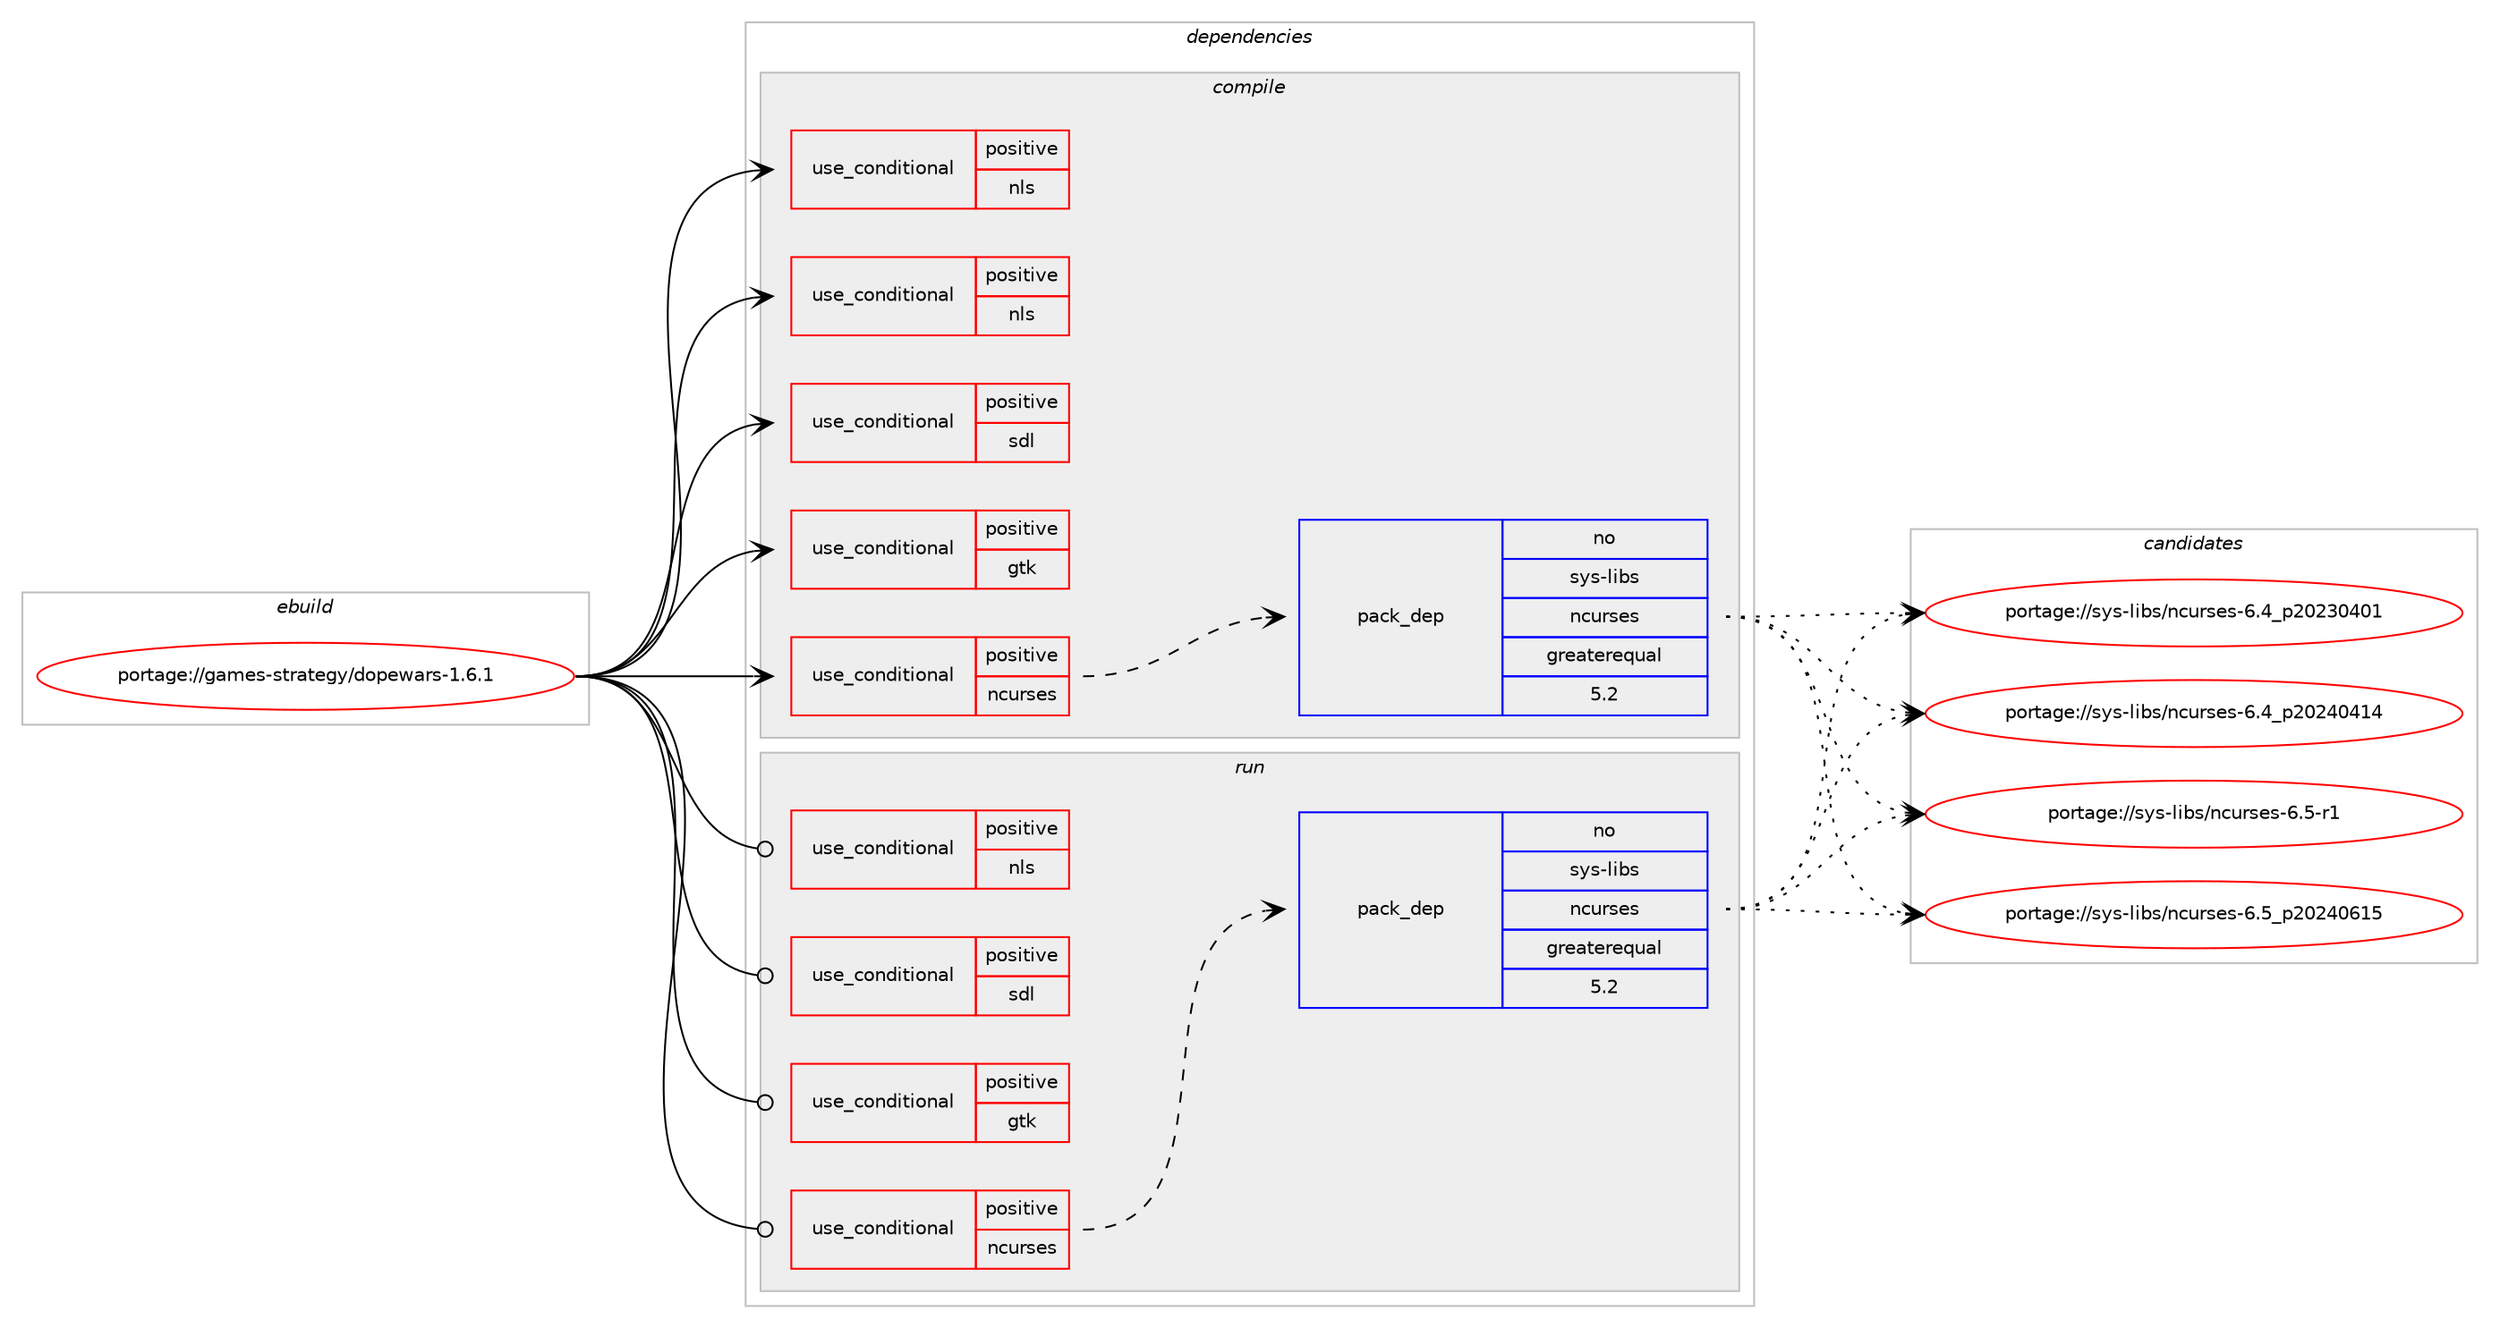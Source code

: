 digraph prolog {

# *************
# Graph options
# *************

newrank=true;
concentrate=true;
compound=true;
graph [rankdir=LR,fontname=Helvetica,fontsize=10,ranksep=1.5];#, ranksep=2.5, nodesep=0.2];
edge  [arrowhead=vee];
node  [fontname=Helvetica,fontsize=10];

# **********
# The ebuild
# **********

subgraph cluster_leftcol {
color=gray;
rank=same;
label=<<i>ebuild</i>>;
id [label="portage://games-strategy/dopewars-1.6.1", color=red, width=4, href="../games-strategy/dopewars-1.6.1.svg"];
}

# ****************
# The dependencies
# ****************

subgraph cluster_midcol {
color=gray;
label=<<i>dependencies</i>>;
subgraph cluster_compile {
fillcolor="#eeeeee";
style=filled;
label=<<i>compile</i>>;
subgraph cond63298 {
dependency116819 [label=<<TABLE BORDER="0" CELLBORDER="1" CELLSPACING="0" CELLPADDING="4"><TR><TD ROWSPAN="3" CELLPADDING="10">use_conditional</TD></TR><TR><TD>positive</TD></TR><TR><TD>gtk</TD></TR></TABLE>>, shape=none, color=red];
# *** BEGIN UNKNOWN DEPENDENCY TYPE (TODO) ***
# dependency116819 -> package_dependency(portage://games-strategy/dopewars-1.6.1,install,no,x11-libs,gtk+,none,[,,],[slot(2)],[])
# *** END UNKNOWN DEPENDENCY TYPE (TODO) ***

}
id:e -> dependency116819:w [weight=20,style="solid",arrowhead="vee"];
subgraph cond63299 {
dependency116820 [label=<<TABLE BORDER="0" CELLBORDER="1" CELLSPACING="0" CELLPADDING="4"><TR><TD ROWSPAN="3" CELLPADDING="10">use_conditional</TD></TR><TR><TD>positive</TD></TR><TR><TD>ncurses</TD></TR></TABLE>>, shape=none, color=red];
subgraph pack52016 {
dependency116821 [label=<<TABLE BORDER="0" CELLBORDER="1" CELLSPACING="0" CELLPADDING="4" WIDTH="220"><TR><TD ROWSPAN="6" CELLPADDING="30">pack_dep</TD></TR><TR><TD WIDTH="110">no</TD></TR><TR><TD>sys-libs</TD></TR><TR><TD>ncurses</TD></TR><TR><TD>greaterequal</TD></TR><TR><TD>5.2</TD></TR></TABLE>>, shape=none, color=blue];
}
dependency116820:e -> dependency116821:w [weight=20,style="dashed",arrowhead="vee"];
}
id:e -> dependency116820:w [weight=20,style="solid",arrowhead="vee"];
subgraph cond63300 {
dependency116822 [label=<<TABLE BORDER="0" CELLBORDER="1" CELLSPACING="0" CELLPADDING="4"><TR><TD ROWSPAN="3" CELLPADDING="10">use_conditional</TD></TR><TR><TD>positive</TD></TR><TR><TD>nls</TD></TR></TABLE>>, shape=none, color=red];
# *** BEGIN UNKNOWN DEPENDENCY TYPE (TODO) ***
# dependency116822 -> package_dependency(portage://games-strategy/dopewars-1.6.1,install,no,sys-devel,gettext,none,[,,],[],[])
# *** END UNKNOWN DEPENDENCY TYPE (TODO) ***

}
id:e -> dependency116822:w [weight=20,style="solid",arrowhead="vee"];
subgraph cond63301 {
dependency116823 [label=<<TABLE BORDER="0" CELLBORDER="1" CELLSPACING="0" CELLPADDING="4"><TR><TD ROWSPAN="3" CELLPADDING="10">use_conditional</TD></TR><TR><TD>positive</TD></TR><TR><TD>nls</TD></TR></TABLE>>, shape=none, color=red];
# *** BEGIN UNKNOWN DEPENDENCY TYPE (TODO) ***
# dependency116823 -> package_dependency(portage://games-strategy/dopewars-1.6.1,install,no,virtual,libintl,none,[,,],[],[])
# *** END UNKNOWN DEPENDENCY TYPE (TODO) ***

}
id:e -> dependency116823:w [weight=20,style="solid",arrowhead="vee"];
subgraph cond63302 {
dependency116824 [label=<<TABLE BORDER="0" CELLBORDER="1" CELLSPACING="0" CELLPADDING="4"><TR><TD ROWSPAN="3" CELLPADDING="10">use_conditional</TD></TR><TR><TD>positive</TD></TR><TR><TD>sdl</TD></TR></TABLE>>, shape=none, color=red];
# *** BEGIN UNKNOWN DEPENDENCY TYPE (TODO) ***
# dependency116824 -> package_dependency(portage://games-strategy/dopewars-1.6.1,install,no,media-libs,libsdl,none,[,,],[],[])
# *** END UNKNOWN DEPENDENCY TYPE (TODO) ***

# *** BEGIN UNKNOWN DEPENDENCY TYPE (TODO) ***
# dependency116824 -> package_dependency(portage://games-strategy/dopewars-1.6.1,install,no,media-libs,sdl-mixer,none,[,,],[],[])
# *** END UNKNOWN DEPENDENCY TYPE (TODO) ***

}
id:e -> dependency116824:w [weight=20,style="solid",arrowhead="vee"];
# *** BEGIN UNKNOWN DEPENDENCY TYPE (TODO) ***
# id -> package_dependency(portage://games-strategy/dopewars-1.6.1,install,no,dev-libs,glib,none,[,,],[slot(2)],[])
# *** END UNKNOWN DEPENDENCY TYPE (TODO) ***

}
subgraph cluster_compileandrun {
fillcolor="#eeeeee";
style=filled;
label=<<i>compile and run</i>>;
}
subgraph cluster_run {
fillcolor="#eeeeee";
style=filled;
label=<<i>run</i>>;
subgraph cond63303 {
dependency116825 [label=<<TABLE BORDER="0" CELLBORDER="1" CELLSPACING="0" CELLPADDING="4"><TR><TD ROWSPAN="3" CELLPADDING="10">use_conditional</TD></TR><TR><TD>positive</TD></TR><TR><TD>gtk</TD></TR></TABLE>>, shape=none, color=red];
# *** BEGIN UNKNOWN DEPENDENCY TYPE (TODO) ***
# dependency116825 -> package_dependency(portage://games-strategy/dopewars-1.6.1,run,no,x11-libs,gtk+,none,[,,],[slot(2)],[])
# *** END UNKNOWN DEPENDENCY TYPE (TODO) ***

}
id:e -> dependency116825:w [weight=20,style="solid",arrowhead="odot"];
subgraph cond63304 {
dependency116826 [label=<<TABLE BORDER="0" CELLBORDER="1" CELLSPACING="0" CELLPADDING="4"><TR><TD ROWSPAN="3" CELLPADDING="10">use_conditional</TD></TR><TR><TD>positive</TD></TR><TR><TD>ncurses</TD></TR></TABLE>>, shape=none, color=red];
subgraph pack52017 {
dependency116827 [label=<<TABLE BORDER="0" CELLBORDER="1" CELLSPACING="0" CELLPADDING="4" WIDTH="220"><TR><TD ROWSPAN="6" CELLPADDING="30">pack_dep</TD></TR><TR><TD WIDTH="110">no</TD></TR><TR><TD>sys-libs</TD></TR><TR><TD>ncurses</TD></TR><TR><TD>greaterequal</TD></TR><TR><TD>5.2</TD></TR></TABLE>>, shape=none, color=blue];
}
dependency116826:e -> dependency116827:w [weight=20,style="dashed",arrowhead="vee"];
}
id:e -> dependency116826:w [weight=20,style="solid",arrowhead="odot"];
subgraph cond63305 {
dependency116828 [label=<<TABLE BORDER="0" CELLBORDER="1" CELLSPACING="0" CELLPADDING="4"><TR><TD ROWSPAN="3" CELLPADDING="10">use_conditional</TD></TR><TR><TD>positive</TD></TR><TR><TD>nls</TD></TR></TABLE>>, shape=none, color=red];
# *** BEGIN UNKNOWN DEPENDENCY TYPE (TODO) ***
# dependency116828 -> package_dependency(portage://games-strategy/dopewars-1.6.1,run,no,virtual,libintl,none,[,,],[],[])
# *** END UNKNOWN DEPENDENCY TYPE (TODO) ***

}
id:e -> dependency116828:w [weight=20,style="solid",arrowhead="odot"];
subgraph cond63306 {
dependency116829 [label=<<TABLE BORDER="0" CELLBORDER="1" CELLSPACING="0" CELLPADDING="4"><TR><TD ROWSPAN="3" CELLPADDING="10">use_conditional</TD></TR><TR><TD>positive</TD></TR><TR><TD>sdl</TD></TR></TABLE>>, shape=none, color=red];
# *** BEGIN UNKNOWN DEPENDENCY TYPE (TODO) ***
# dependency116829 -> package_dependency(portage://games-strategy/dopewars-1.6.1,run,no,media-libs,libsdl,none,[,,],[],[])
# *** END UNKNOWN DEPENDENCY TYPE (TODO) ***

# *** BEGIN UNKNOWN DEPENDENCY TYPE (TODO) ***
# dependency116829 -> package_dependency(portage://games-strategy/dopewars-1.6.1,run,no,media-libs,sdl-mixer,none,[,,],[],[])
# *** END UNKNOWN DEPENDENCY TYPE (TODO) ***

}
id:e -> dependency116829:w [weight=20,style="solid",arrowhead="odot"];
# *** BEGIN UNKNOWN DEPENDENCY TYPE (TODO) ***
# id -> package_dependency(portage://games-strategy/dopewars-1.6.1,run,no,dev-libs,glib,none,[,,],[slot(2)],[])
# *** END UNKNOWN DEPENDENCY TYPE (TODO) ***

}
}

# **************
# The candidates
# **************

subgraph cluster_choices {
rank=same;
color=gray;
label=<<i>candidates</i>>;

subgraph choice52016 {
color=black;
nodesep=1;
choice1151211154510810598115471109911711411510111545544652951125048505148524849 [label="portage://sys-libs/ncurses-6.4_p20230401", color=red, width=4,href="../sys-libs/ncurses-6.4_p20230401.svg"];
choice1151211154510810598115471109911711411510111545544652951125048505248524952 [label="portage://sys-libs/ncurses-6.4_p20240414", color=red, width=4,href="../sys-libs/ncurses-6.4_p20240414.svg"];
choice11512111545108105981154711099117114115101115455446534511449 [label="portage://sys-libs/ncurses-6.5-r1", color=red, width=4,href="../sys-libs/ncurses-6.5-r1.svg"];
choice1151211154510810598115471109911711411510111545544653951125048505248544953 [label="portage://sys-libs/ncurses-6.5_p20240615", color=red, width=4,href="../sys-libs/ncurses-6.5_p20240615.svg"];
dependency116821:e -> choice1151211154510810598115471109911711411510111545544652951125048505148524849:w [style=dotted,weight="100"];
dependency116821:e -> choice1151211154510810598115471109911711411510111545544652951125048505248524952:w [style=dotted,weight="100"];
dependency116821:e -> choice11512111545108105981154711099117114115101115455446534511449:w [style=dotted,weight="100"];
dependency116821:e -> choice1151211154510810598115471109911711411510111545544653951125048505248544953:w [style=dotted,weight="100"];
}
subgraph choice52017 {
color=black;
nodesep=1;
choice1151211154510810598115471109911711411510111545544652951125048505148524849 [label="portage://sys-libs/ncurses-6.4_p20230401", color=red, width=4,href="../sys-libs/ncurses-6.4_p20230401.svg"];
choice1151211154510810598115471109911711411510111545544652951125048505248524952 [label="portage://sys-libs/ncurses-6.4_p20240414", color=red, width=4,href="../sys-libs/ncurses-6.4_p20240414.svg"];
choice11512111545108105981154711099117114115101115455446534511449 [label="portage://sys-libs/ncurses-6.5-r1", color=red, width=4,href="../sys-libs/ncurses-6.5-r1.svg"];
choice1151211154510810598115471109911711411510111545544653951125048505248544953 [label="portage://sys-libs/ncurses-6.5_p20240615", color=red, width=4,href="../sys-libs/ncurses-6.5_p20240615.svg"];
dependency116827:e -> choice1151211154510810598115471109911711411510111545544652951125048505148524849:w [style=dotted,weight="100"];
dependency116827:e -> choice1151211154510810598115471109911711411510111545544652951125048505248524952:w [style=dotted,weight="100"];
dependency116827:e -> choice11512111545108105981154711099117114115101115455446534511449:w [style=dotted,weight="100"];
dependency116827:e -> choice1151211154510810598115471109911711411510111545544653951125048505248544953:w [style=dotted,weight="100"];
}
}

}
